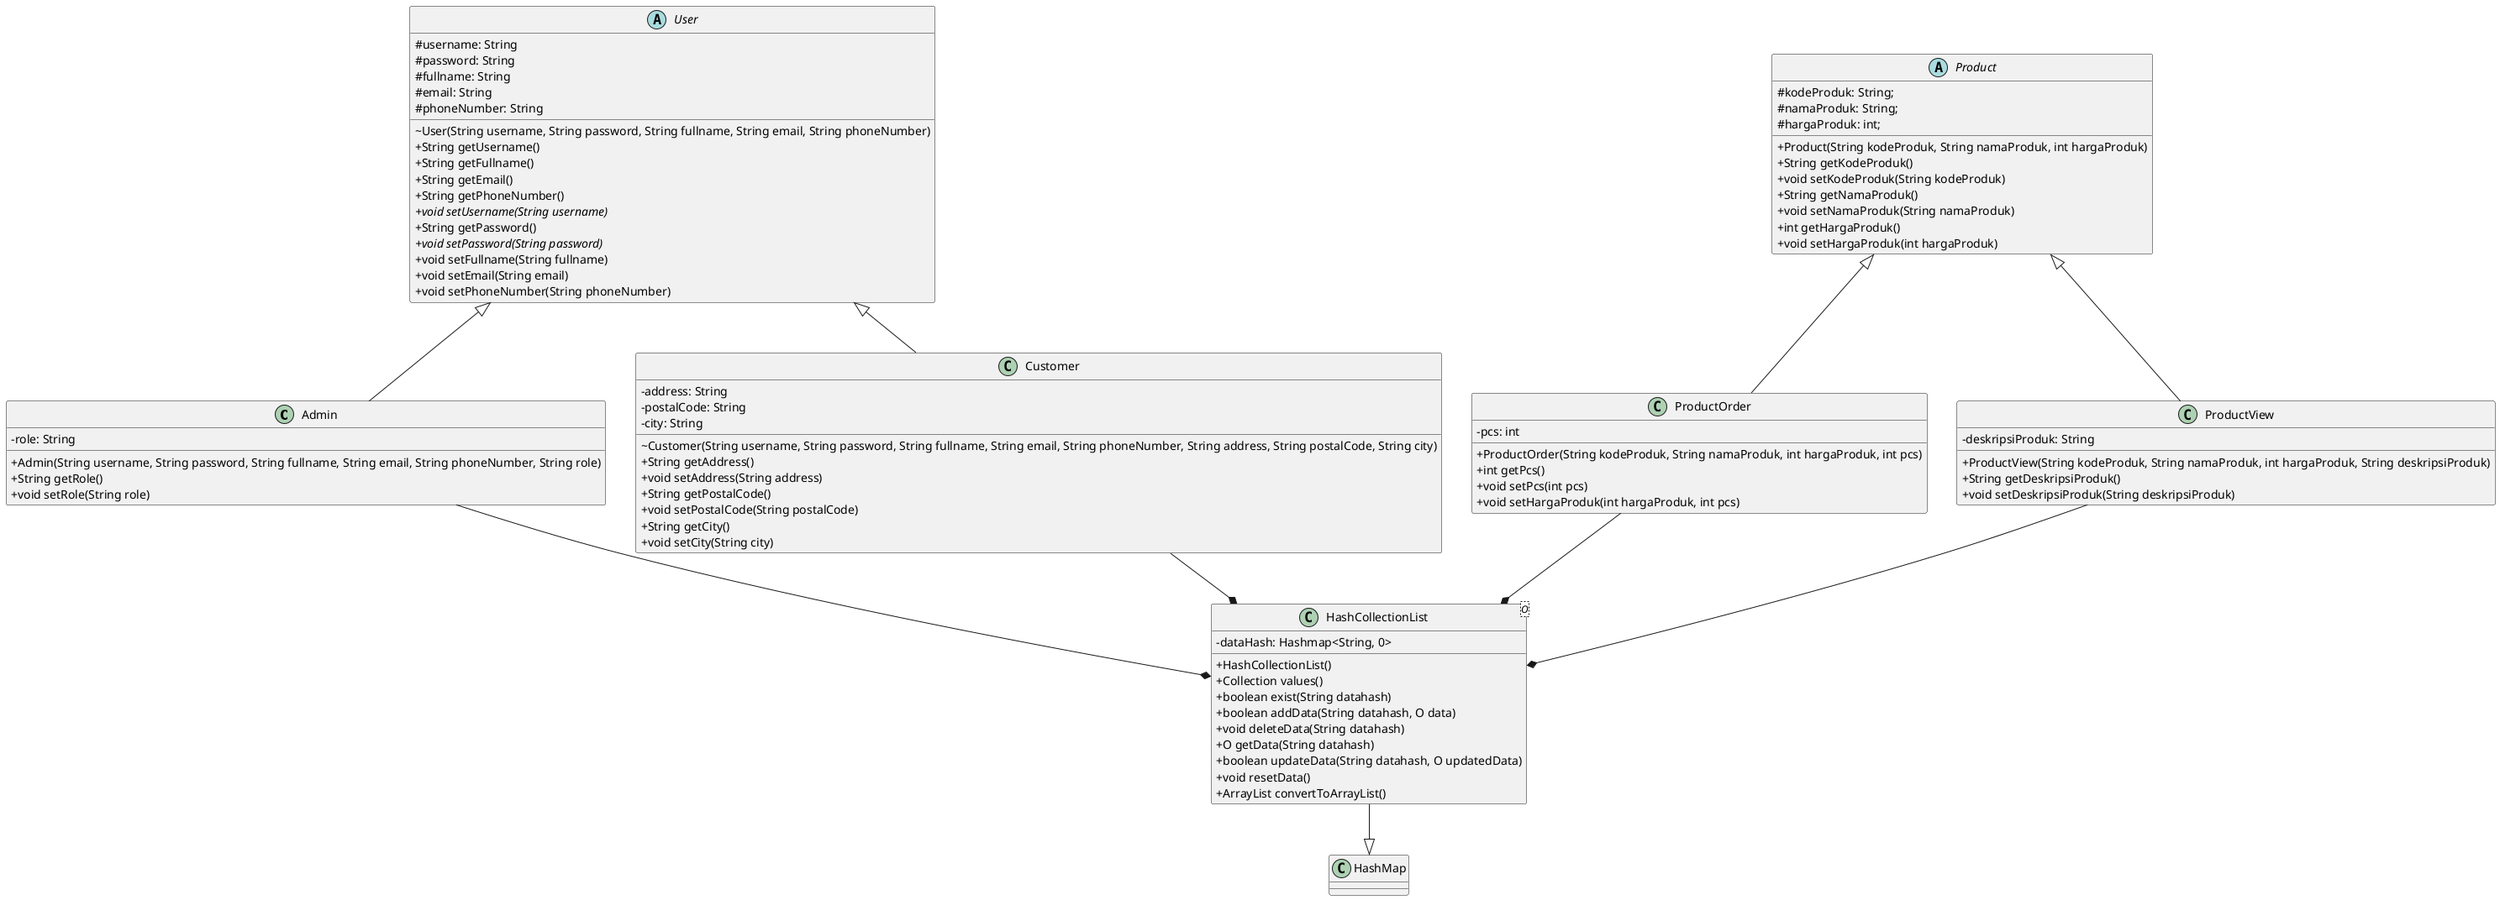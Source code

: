 @startuml
skinparam classAttributeIconSize 0
class Admin{
    -role: String
    +Admin(String username, String password, String fullname, String email, String phoneNumber, String role)
    +String getRole()
    +void setRole(String role)
}

class Customer{
    -address: String
    -postalCode: String
    -city: String
    ~Customer(String username, String password, String fullname, String email, String phoneNumber, String address, String postalCode, String city)
    +String getAddress()
    +void setAddress(String address)
    +String getPostalCode()
    +void setPostalCode(String postalCode)
    +String getCity()
    +void setCity(String city)
}

abstract User {
    #username: String
    #password: String
    #fullname: String
    #email: String
    #phoneNumber: String
    ~User(String username, String password, String fullname, String email, String phoneNumber)
    +String getUsername()
    +String getFullname()
    +String getEmail()
    +String getPhoneNumber()
    +void {abstract} setUsername(String username)
    +String getPassword()
    +void {abstract} setPassword(String password)
    +void setFullname(String fullname)
    +void setEmail(String email)
    +void setPhoneNumber(String phoneNumber)
}






abstract Product {
    #kodeProduk: String;
    #namaProduk: String;
    #hargaProduk: int;
    +Product(String kodeProduk, String namaProduk, int hargaProduk)
    +String getKodeProduk()
    +void setKodeProduk(String kodeProduk)
    +String getNamaProduk()
    +void setNamaProduk(String namaProduk)
    +int getHargaProduk()
    +void setHargaProduk(int hargaProduk)
}

class ProductOrder {
    -pcs: int
    +ProductOrder(String kodeProduk, String namaProduk, int hargaProduk, int pcs)
    +int getPcs()
    +void setPcs(int pcs)
    +void setHargaProduk(int hargaProduk, int pcs)
}


class ProductView {
-deskripsiProduk: String
+ProductView(String kodeProduk, String namaProduk, int hargaProduk, String deskripsiProduk)
+String getDeskripsiProduk()
+void setDeskripsiProduk(String deskripsiProduk)
}





class HashCollectionList<O> {
    -dataHash: Hashmap<String, 0>
    +HashCollectionList()
    +Collection values()
    +boolean exist(String datahash)
    +boolean addData(String datahash, O data)
    +void deleteData(String datahash)
    +O getData(String datahash)
    +boolean updateData(String datahash, O updatedData)
    +void resetData()
    +ArrayList convertToArrayList()

}

class HashMap {}

HashCollectionList --|> HashMap
User <|-- Customer
User <|-- Admin
Product <|-- ProductOrder
Product <|-- ProductView
 Admin --* HashCollectionList
Customer --* HashCollectionList
ProductView --* HashCollectionList
ProductOrder --* HashCollectionList
@enduml